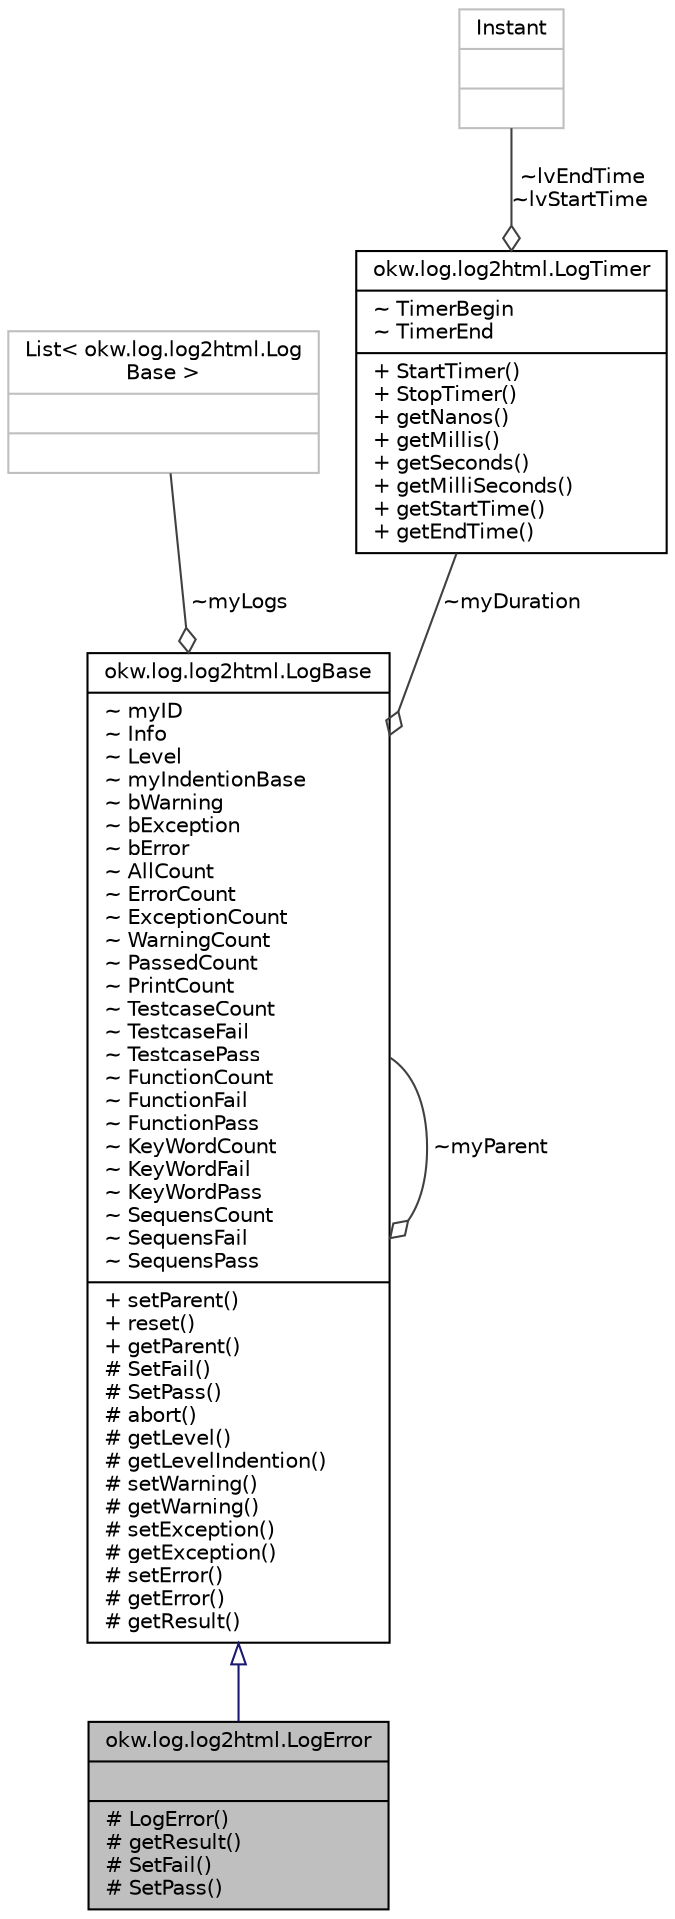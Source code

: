 digraph "okw.log.log2html.LogError"
{
 // INTERACTIVE_SVG=YES
  edge [fontname="Helvetica",fontsize="10",labelfontname="Helvetica",labelfontsize="10"];
  node [fontname="Helvetica",fontsize="10",shape=record];
  Node1 [label="{okw.log.log2html.LogError\n||# LogError()\l# getResult()\l# SetFail()\l# SetPass()\l}",height=0.2,width=0.4,color="black", fillcolor="grey75", style="filled", fontcolor="black"];
  Node2 -> Node1 [dir="back",color="midnightblue",fontsize="10",style="solid",arrowtail="onormal",fontname="Helvetica"];
  Node2 [label="{okw.log.log2html.LogBase\n|~ myID\l~ Info\l~ Level\l~ myIndentionBase\l~ bWarning\l~ bException\l~ bError\l~ AllCount\l~ ErrorCount\l~ ExceptionCount\l~ WarningCount\l~ PassedCount\l~ PrintCount\l~ TestcaseCount\l~ TestcaseFail\l~ TestcasePass\l~ FunctionCount\l~ FunctionFail\l~ FunctionPass\l~ KeyWordCount\l~ KeyWordFail\l~ KeyWordPass\l~ SequensCount\l~ SequensFail\l~ SequensPass\l|+ setParent()\l+ reset()\l+ getParent()\l# SetFail()\l# SetPass()\l# abort()\l# getLevel()\l# getLevelIndention()\l# setWarning()\l# getWarning()\l# setException()\l# getException()\l# setError()\l# getError()\l# getResult()\l}",height=0.2,width=0.4,color="black", fillcolor="white", style="filled",URL="$classokw_1_1log_1_1log2html_1_1_log_base.html"];
  Node2 -> Node2 [color="grey25",fontsize="10",style="solid",label=" ~myParent" ,arrowhead="odiamond",fontname="Helvetica"];
  Node3 -> Node2 [color="grey25",fontsize="10",style="solid",label=" ~myLogs" ,arrowhead="odiamond",fontname="Helvetica"];
  Node3 [label="{List\< okw.log.log2html.Log\lBase \>\n||}",height=0.2,width=0.4,color="grey75", fillcolor="white", style="filled"];
  Node4 -> Node2 [color="grey25",fontsize="10",style="solid",label=" ~myDuration" ,arrowhead="odiamond",fontname="Helvetica"];
  Node4 [label="{okw.log.log2html.LogTimer\n|~ TimerBegin\l~ TimerEnd\l|+ StartTimer()\l+ StopTimer()\l+ getNanos()\l+ getMillis()\l+ getSeconds()\l+ getMilliSeconds()\l+ getStartTime()\l+ getEndTime()\l}",height=0.2,width=0.4,color="black", fillcolor="white", style="filled",URL="$classokw_1_1log_1_1log2html_1_1_log_timer.html"];
  Node5 -> Node4 [color="grey25",fontsize="10",style="solid",label=" ~lvEndTime\n~lvStartTime" ,arrowhead="odiamond",fontname="Helvetica"];
  Node5 [label="{Instant\n||}",height=0.2,width=0.4,color="grey75", fillcolor="white", style="filled"];
}
